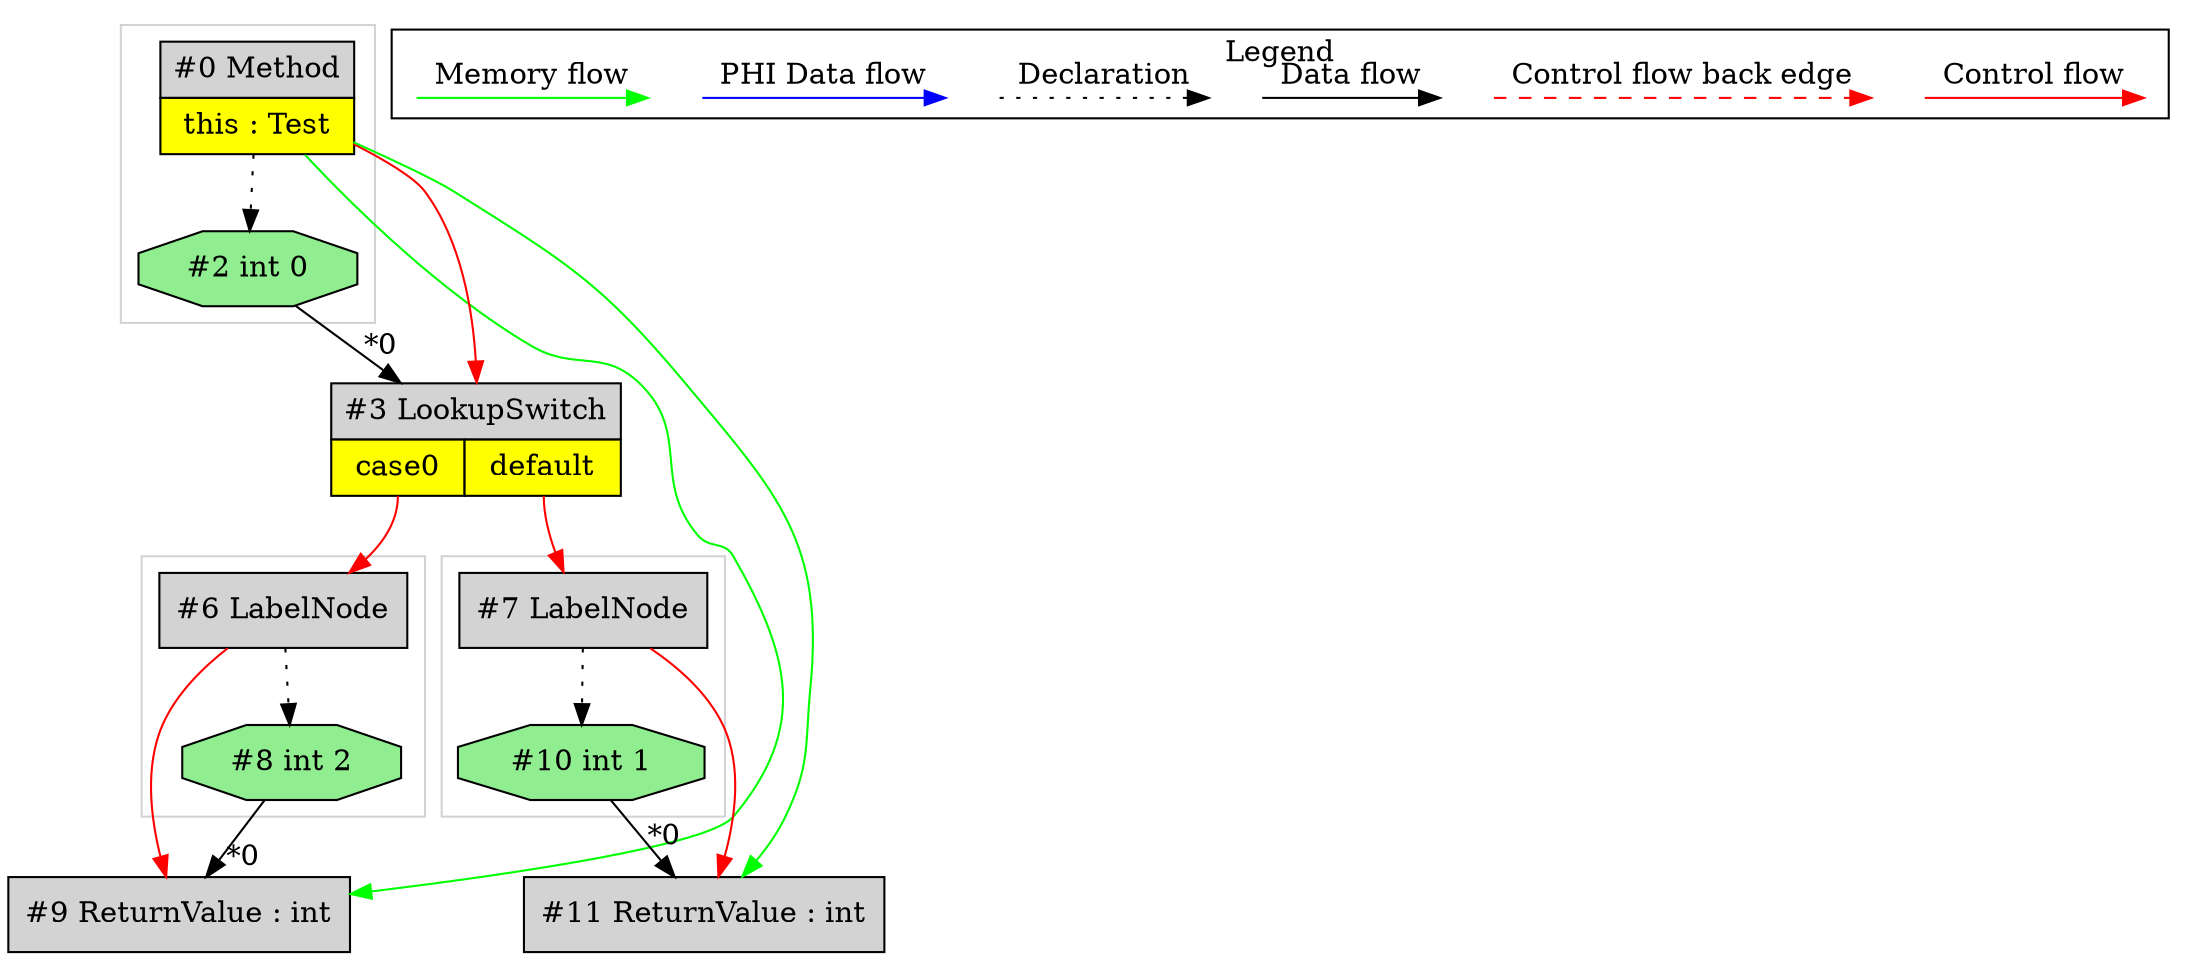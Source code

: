 digraph {
 ordering="in";
 node0[margin="0", label=<<table border="0" cellborder="1" cellspacing="0" cellpadding="5"><tr><td colspan="1">#0 Method</td></tr><tr><td port="prj1" bgcolor="yellow">this : Test</td></tr></table>>,shape=none, fillcolor=lightgrey, style=filled];
 node9[label="#9 ReturnValue : int",shape=box, fillcolor=lightgrey, style=filled];
 node8 -> node9[headlabel="*0", labeldistance=2];
 node6 -> node9[labeldistance=2, color=red, fontcolor=red];
 node0 -> node9[labeldistance=2, color=green, constraint=false];
 node6[label="#6 LabelNode",shape=box, fillcolor=lightgrey, style=filled];
 node3:prj4 -> node6[labeldistance=2, color=red, fontcolor=red];
 node3[margin="0", label=<<table border="0" cellborder="1" cellspacing="0" cellpadding="5"><tr><td colspan="2">#3 LookupSwitch</td></tr><tr><td port="prj4" bgcolor="yellow">case0</td><td port="prj5" bgcolor="yellow">default</td></tr></table>>,shape=none, fillcolor=lightgrey, style=filled];
 node2 -> node3[headlabel="*0", labeldistance=2];
 node0 -> node3[labeldistance=2, color=red, fontcolor=red];
 node2[label="#2 int 0",shape=octagon, fillcolor=lightgreen, style=filled];
 node0 -> node2[style=dotted];
 node7[label="#7 LabelNode",shape=box, fillcolor=lightgrey, style=filled];
 node3:prj5 -> node7[labeldistance=2, color=red, fontcolor=red];
 node10[label="#10 int 1",shape=octagon, fillcolor=lightgreen, style=filled];
 node7 -> node10[style=dotted];
 node11[label="#11 ReturnValue : int",shape=box, fillcolor=lightgrey, style=filled];
 node10 -> node11[headlabel="*0", labeldistance=2];
 node7 -> node11[labeldistance=2, color=red, fontcolor=red];
 node0 -> node11[labeldistance=2, color=green, constraint=false];
 node8[label="#8 int 2",shape=octagon, fillcolor=lightgreen, style=filled];
 node6 -> node8[style=dotted];
 subgraph cluster_0 {
  color=lightgray;
  node0;
  node2;
 }
 subgraph cluster_1 {
  color=lightgray;
  node7;
  node10;
 }
 subgraph cluster_2 {
  color=lightgray;
  node6;
  node8;
 }
 subgraph cluster_000 {
  label = "Legend";
  node [shape=point]
  {
   rank=same;
   c0 [style = invis];
   c1 [style = invis];
   c2 [style = invis];
   c3 [style = invis];
   d0 [style = invis];
   d1 [style = invis];
   d2 [style = invis];
   d3 [style = invis];
   d4 [style = invis];
   d5 [style = invis];
   d6 [style = invis];
   d7 [style = invis];
  }
  c0 -> c1 [label="Control flow", style=solid, color=red]
  c2 -> c3 [label="Control flow back edge", style=dashed, color=red]
  d0 -> d1 [label="Data flow"]
  d2 -> d3 [label="Declaration", style=dotted]
  d4 -> d5 [label="PHI Data flow", color=blue]
  d6 -> d7 [label="Memory flow", color=green]
 }

}

